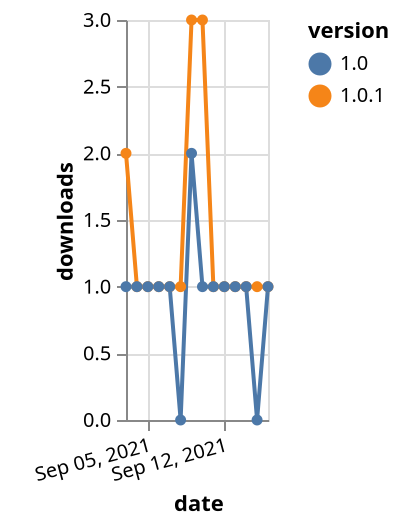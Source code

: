 {"$schema": "https://vega.github.io/schema/vega-lite/v5.json", "description": "A simple bar chart with embedded data.", "data": {"values": [{"date": "2021-09-03", "total": 163, "delta": 2, "version": "1.0.1"}, {"date": "2021-09-04", "total": 164, "delta": 1, "version": "1.0.1"}, {"date": "2021-09-05", "total": 165, "delta": 1, "version": "1.0.1"}, {"date": "2021-09-06", "total": 166, "delta": 1, "version": "1.0.1"}, {"date": "2021-09-07", "total": 167, "delta": 1, "version": "1.0.1"}, {"date": "2021-09-08", "total": 168, "delta": 1, "version": "1.0.1"}, {"date": "2021-09-09", "total": 171, "delta": 3, "version": "1.0.1"}, {"date": "2021-09-10", "total": 174, "delta": 3, "version": "1.0.1"}, {"date": "2021-09-11", "total": 175, "delta": 1, "version": "1.0.1"}, {"date": "2021-09-12", "total": 176, "delta": 1, "version": "1.0.1"}, {"date": "2021-09-13", "total": 177, "delta": 1, "version": "1.0.1"}, {"date": "2021-09-14", "total": 178, "delta": 1, "version": "1.0.1"}, {"date": "2021-09-15", "total": 179, "delta": 1, "version": "1.0.1"}, {"date": "2021-09-16", "total": 180, "delta": 1, "version": "1.0.1"}, {"date": "2021-09-03", "total": 126, "delta": 1, "version": "1.0"}, {"date": "2021-09-04", "total": 127, "delta": 1, "version": "1.0"}, {"date": "2021-09-05", "total": 128, "delta": 1, "version": "1.0"}, {"date": "2021-09-06", "total": 129, "delta": 1, "version": "1.0"}, {"date": "2021-09-07", "total": 130, "delta": 1, "version": "1.0"}, {"date": "2021-09-08", "total": 130, "delta": 0, "version": "1.0"}, {"date": "2021-09-09", "total": 132, "delta": 2, "version": "1.0"}, {"date": "2021-09-10", "total": 133, "delta": 1, "version": "1.0"}, {"date": "2021-09-11", "total": 134, "delta": 1, "version": "1.0"}, {"date": "2021-09-12", "total": 135, "delta": 1, "version": "1.0"}, {"date": "2021-09-13", "total": 136, "delta": 1, "version": "1.0"}, {"date": "2021-09-14", "total": 137, "delta": 1, "version": "1.0"}, {"date": "2021-09-15", "total": 137, "delta": 0, "version": "1.0"}, {"date": "2021-09-16", "total": 138, "delta": 1, "version": "1.0"}]}, "width": "container", "mark": {"type": "line", "point": {"filled": true}}, "encoding": {"x": {"field": "date", "type": "temporal", "timeUnit": "yearmonthdate", "title": "date", "axis": {"labelAngle": -15}}, "y": {"field": "delta", "type": "quantitative", "title": "downloads"}, "color": {"field": "version", "type": "nominal"}, "tooltip": {"field": "delta"}}}